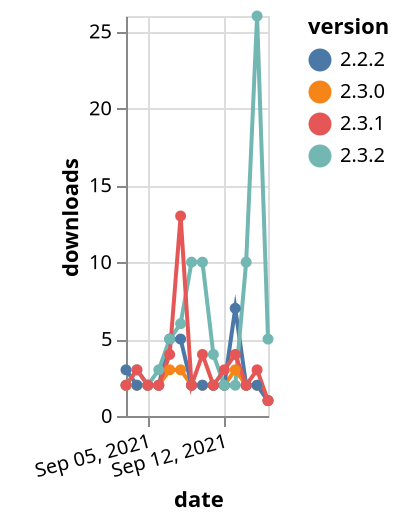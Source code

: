 {"$schema": "https://vega.github.io/schema/vega-lite/v5.json", "description": "A simple bar chart with embedded data.", "data": {"values": [{"date": "2021-09-03", "total": 1926, "delta": 2, "version": "2.3.0"}, {"date": "2021-09-04", "total": 1928, "delta": 2, "version": "2.3.0"}, {"date": "2021-09-05", "total": 1930, "delta": 2, "version": "2.3.0"}, {"date": "2021-09-06", "total": 1932, "delta": 2, "version": "2.3.0"}, {"date": "2021-09-07", "total": 1935, "delta": 3, "version": "2.3.0"}, {"date": "2021-09-08", "total": 1938, "delta": 3, "version": "2.3.0"}, {"date": "2021-09-09", "total": 1940, "delta": 2, "version": "2.3.0"}, {"date": "2021-09-10", "total": 1942, "delta": 2, "version": "2.3.0"}, {"date": "2021-09-11", "total": 1944, "delta": 2, "version": "2.3.0"}, {"date": "2021-09-12", "total": 1946, "delta": 2, "version": "2.3.0"}, {"date": "2021-09-13", "total": 1949, "delta": 3, "version": "2.3.0"}, {"date": "2021-09-14", "total": 1951, "delta": 2, "version": "2.3.0"}, {"date": "2021-09-15", "total": 1953, "delta": 2, "version": "2.3.0"}, {"date": "2021-09-16", "total": 1954, "delta": 1, "version": "2.3.0"}, {"date": "2021-09-03", "total": 4163, "delta": 3, "version": "2.2.2"}, {"date": "2021-09-04", "total": 4165, "delta": 2, "version": "2.2.2"}, {"date": "2021-09-05", "total": 4167, "delta": 2, "version": "2.2.2"}, {"date": "2021-09-06", "total": 4169, "delta": 2, "version": "2.2.2"}, {"date": "2021-09-07", "total": 4174, "delta": 5, "version": "2.2.2"}, {"date": "2021-09-08", "total": 4179, "delta": 5, "version": "2.2.2"}, {"date": "2021-09-09", "total": 4181, "delta": 2, "version": "2.2.2"}, {"date": "2021-09-10", "total": 4183, "delta": 2, "version": "2.2.2"}, {"date": "2021-09-11", "total": 4185, "delta": 2, "version": "2.2.2"}, {"date": "2021-09-12", "total": 4187, "delta": 2, "version": "2.2.2"}, {"date": "2021-09-13", "total": 4194, "delta": 7, "version": "2.2.2"}, {"date": "2021-09-14", "total": 4196, "delta": 2, "version": "2.2.2"}, {"date": "2021-09-15", "total": 4198, "delta": 2, "version": "2.2.2"}, {"date": "2021-09-16", "total": 4199, "delta": 1, "version": "2.2.2"}, {"date": "2021-09-03", "total": 847, "delta": 2, "version": "2.3.2"}, {"date": "2021-09-04", "total": 850, "delta": 3, "version": "2.3.2"}, {"date": "2021-09-05", "total": 852, "delta": 2, "version": "2.3.2"}, {"date": "2021-09-06", "total": 855, "delta": 3, "version": "2.3.2"}, {"date": "2021-09-07", "total": 860, "delta": 5, "version": "2.3.2"}, {"date": "2021-09-08", "total": 866, "delta": 6, "version": "2.3.2"}, {"date": "2021-09-09", "total": 876, "delta": 10, "version": "2.3.2"}, {"date": "2021-09-10", "total": 886, "delta": 10, "version": "2.3.2"}, {"date": "2021-09-11", "total": 890, "delta": 4, "version": "2.3.2"}, {"date": "2021-09-12", "total": 892, "delta": 2, "version": "2.3.2"}, {"date": "2021-09-13", "total": 894, "delta": 2, "version": "2.3.2"}, {"date": "2021-09-14", "total": 904, "delta": 10, "version": "2.3.2"}, {"date": "2021-09-15", "total": 930, "delta": 26, "version": "2.3.2"}, {"date": "2021-09-16", "total": 935, "delta": 5, "version": "2.3.2"}, {"date": "2021-09-03", "total": 16305, "delta": 2, "version": "2.3.1"}, {"date": "2021-09-04", "total": 16308, "delta": 3, "version": "2.3.1"}, {"date": "2021-09-05", "total": 16310, "delta": 2, "version": "2.3.1"}, {"date": "2021-09-06", "total": 16312, "delta": 2, "version": "2.3.1"}, {"date": "2021-09-07", "total": 16316, "delta": 4, "version": "2.3.1"}, {"date": "2021-09-08", "total": 16329, "delta": 13, "version": "2.3.1"}, {"date": "2021-09-09", "total": 16331, "delta": 2, "version": "2.3.1"}, {"date": "2021-09-10", "total": 16335, "delta": 4, "version": "2.3.1"}, {"date": "2021-09-11", "total": 16337, "delta": 2, "version": "2.3.1"}, {"date": "2021-09-12", "total": 16340, "delta": 3, "version": "2.3.1"}, {"date": "2021-09-13", "total": 16344, "delta": 4, "version": "2.3.1"}, {"date": "2021-09-14", "total": 16346, "delta": 2, "version": "2.3.1"}, {"date": "2021-09-15", "total": 16349, "delta": 3, "version": "2.3.1"}, {"date": "2021-09-16", "total": 16350, "delta": 1, "version": "2.3.1"}]}, "width": "container", "mark": {"type": "line", "point": {"filled": true}}, "encoding": {"x": {"field": "date", "type": "temporal", "timeUnit": "yearmonthdate", "title": "date", "axis": {"labelAngle": -15}}, "y": {"field": "delta", "type": "quantitative", "title": "downloads"}, "color": {"field": "version", "type": "nominal"}, "tooltip": {"field": "delta"}}}